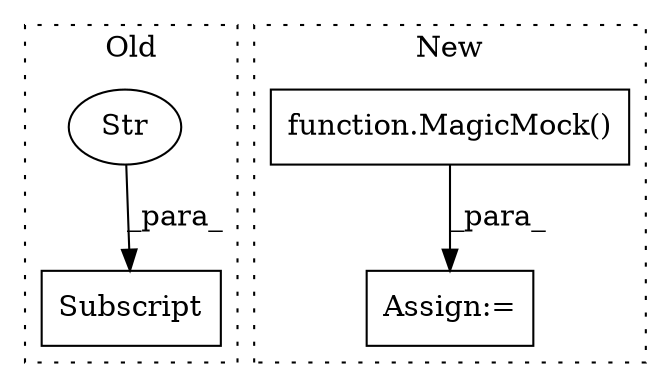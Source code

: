 digraph G {
subgraph cluster0 {
1 [label="Subscript" a="63" s="1893,0" l="55,0" shape="box"];
3 [label="Str" a="66" s="1922" l="25" shape="ellipse"];
label = "Old";
style="dotted";
}
subgraph cluster1 {
2 [label="function.MagicMock()" a="75" s="1075" l="42" shape="box"];
4 [label="Assign:=" a="68" s="1320" l="3" shape="box"];
label = "New";
style="dotted";
}
2 -> 4 [label="_para_"];
3 -> 1 [label="_para_"];
}